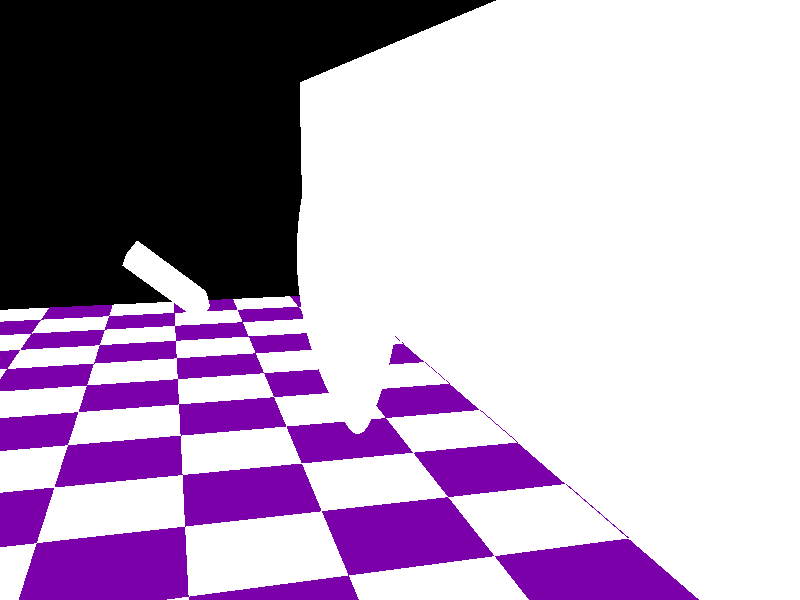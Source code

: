 // -w800 -h600 +a0.3

#version 3.7;

#include "colors.inc"
#include "glass.inc"

#default { finish { ambient 0.1 } }

global_settings {
    assumed_gamma 1
    max_trace_level 8
    photons {
      //count 7550000
      //count 50000000
      //count 500000000
      count 800000000
      max_trace_level 8
      radius , 2.0
      //radius 10.1
      //media 100000
      //media 64, 128
      //media 64, 128
      //media 10000, 0.1
      //media 1000, 8
      //media 1000, 16
      //jitter .4
      //media 100,3
      //spacing 0.05
      autostop 0
      jitter 0
    }
    //subsurface {}
}

#declare xSetupOffset = -1.0;
#declare lenseToPlane = (2.0);
//#declare lenseToPlane = (8);

////lab
//#declare CamPos = < lenseToPlane-0.005, 0.33, -0.1>;
////#declare LookAtTarg = < 2, -0.75, 1.5>;
//#declare LookAtTarg = < lenseToPlane + 1, 0.0, 0.1>;

//closeup
#declare fov = 179;
#declare CamPos = < lenseToPlane-0.008, 0.0, 0.0>;
#declare LookAtTarg = < lenseToPlane+1.0, 0.001, 0.0>;

////labalt
#declare fov = 50;
#declare CamPos = < -1, 0.75, -5>;
#declare LookAtTarg = < 1.75, -1.25, 5.25>;

////top down
//#declare fov = 15;
//#declare CamPos = < 0, 18, 0>;
//#declare LookAtTarg = < 0, 0, 0>;

////head on
//#declare CamPos = < -18, 0, 0>;
//#declare LookAtTarg = < 0, 0, 0>;

////sideways
//#declare CamPos = < 0, 0, -20>;
//#declare LookAtTarg = < 0, -0.1, 0>;


camera {
    location CamPos
    right x*image_width/image_height // keep propotions with any aspect ratio
    look_at LookAtTarg
    angle fov
}

/*
light_source {CamPos, color Gray25
    photons {refraction off reflection off}
    media_interaction off
}
*/

/*
light_source { CamPos, color Gray25
    photons { refraction on reflection on }
}
*/

//light_source {CamPos, color Gray25
//    photons { refraction on reflection on }
//    media_interaction off
//}

/*
light_source {<-50, 0.0, 0>, color rgb < 1.0, 0, 0>
    spotlight radius 0.25 falloff 0.35 point_at < 0, 0.0, 0>
    photons {refraction on reflection on}
}

light_source {<-50, 0.0, 0>, color rgb < 0, 1, 0>
    spotlight radius 0.25 falloff 0.35 point_at < 0, 0.0, 0>
    photons {refraction on reflection on}
}

light_source {<-50, 0.0, 0>, color rgb < 0, 0, 1>
    spotlight radius 0.25 falloff 0.35 point_at < 0, 0.0, 0>
    photons {refraction on reflection on}
}
*/

/*
light_source {<-50, 0.5, 0>, color rgb < 1.0, 0, 0>
    spotlight radius 0.5 falloff 0.51 point_at < 0, 0.5, 0>
    photons {refraction on reflection on}
}

light_source {<-50, 0.5, 0>, color rgb < 0, 1, 0>
    spotlight radius 0.5 falloff 0.51 point_at < 0, 0.5, 0>
    photons {refraction on reflection on}
}

light_source {<-50, 0.5, 0>, color rgb < 0, 0, 1>
    spotlight radius 0.5 falloff 0.51 point_at < 0, 0.5, 0>
    photons {refraction on reflection on}
}
*/

/*
light_source {<-150, -0.75, 0>, color rgb < 1, 0, 0>
    spotlight radius 0.1 falloff 0.3 point_at < 0, -0.15, 0>
    photons {refraction on reflection on}
}

light_source {<-150, 0.0, 0.75>, color rgb < 0, 1, 0>
    spotlight radius 0.1 falloff 0.3 point_at < 0, 0.0, 0.25>

    photons {refraction on reflection on}
}

light_source {<-150, 0.75, 0>, color rgb < 0, 0, 1>
    spotlight radius 0.1 falloff 0.3 point_at < 0, 0.15, 0>
    photons {refraction on reflection on}
}
*/

/* broken
box
 { -10,10 pigment { rgbt 1 } hollow
   interior
   { media
     { scattering { 1, 0.5 }
     }
   }
 }
*/

box {<-10,-3,-10>, < 10, -2.01, 10>
    texture {
        pigment { checker color White, color rgb < 0.2, 0, 0.4> }
        finish { brilliance 0.25 }
    }

    //photons { target refraction off reflection yes }
}

light_source {<xSetupOffset, 2.75, 0>, color rgb <0.125,0.25,0.125> //< .15, 0.15, 0.15>
    spotlight radius 10.0 falloff 20.0 point_at < xSetupOffset, -0.1, 0.1>

    photons { refraction on reflection on }
}

light_source {<xSetupOffset, -2.00, 0>, color rgb <0.01,0.01,0.25> //< .15, 0.15, 0.15>
    spotlight radius 10.0 falloff 20.0 point_at < xSetupOffset, 0.0, -0.0>

    photons { refraction on reflection on }
}

box { <0,-0.25,-0.25>, <-0.1, 0.25, 0.25>
    texture {
        pigment { color White }
        //finish { reflection {1.0} brilliance 5.0 diffuse 0.9 }
        //finish { reflection {0.5} brilliance 5.0 ambient 0 diffuse 0.9 }
        //finish { ambient 0 diffuse 0 reflection 1 }
        finish { reflection { 0.1 metallic } brilliance 1.0 emission 0.01 diffuse 0.9 }
    }

    photons { target refraction off reflection on }

    rotate z*50
    translate <xSetupOffset,0,0>
}

intersection {
  //fl=2 ior=1.5 lr=1

	sphere{
		<0,+1.7321,0>, 2
	}

	sphere{
		<0,-1.7321,0>, 2
	}

  texture {
    pigment { Col_Glass_Clear }
    //finish { ambient 0 diffuse 0 reflection 0.01 }
    finish { F_Glass6 }
  }

  interior { ior 1.5 }

  photons
  {
   reflection on
   refraction on
   collect off
  }

	//scale < 1, 1, 1>
  //translate < 1, 1, 0>
	rotate -x*90
	rotate -y*90
  //translate < 0, 0, -1.0>
}

box { <lenseToPlane,-2,-15>, <lenseToPlane+0.1, 2, 15>

    texture {
        pigment { color White }
        //finish { reflection {0.0} brilliance 1.0 diffuse 1.0 }
        finish { reflection {0.0} brilliance 0.1 ambient 0.0 diffuse 2.0 }

        //finish { reflection {1.0} brilliance 0.9 diffuse 0.99 }
        //finish { diffuse 0.9
        //         phong 0.5 }
    }

/*
    texture { pigment{
                color White filter 0.27
                quick_color White}
              normal {bumps 0.1 scale 0.002}
              finish {diffuse 0.9
                      phong 0.5}
            }// end of texture
*/

    photons { target refraction off reflection on }
}

/*
#declare R = 1.1;
#declare A = 0.66;
#declare ishift = 0.0;
difference {
	cylinder {<ishift-0.0005, 0, 0>, < ishift+0.0005, 0, 0>, R}
	sphere {<ishift, 0, 0>, A}
	translate <0, 0.0, 0>

    texture {
        pigment { color White }
    }

    photons {
      target
      refraction off
      reflection yes
      collect off
    }
}
*/

/*
box
 { <-5, -6.5, -10.5>, <3, 6.5, 10.25>
   pigment { rgbt 1 } hollow
   interior
   { media
     { scattering { 1, 0.07 extinction 0.01 }
       samples 30
     }
   }
   photons { pass_through }
 }
*/
